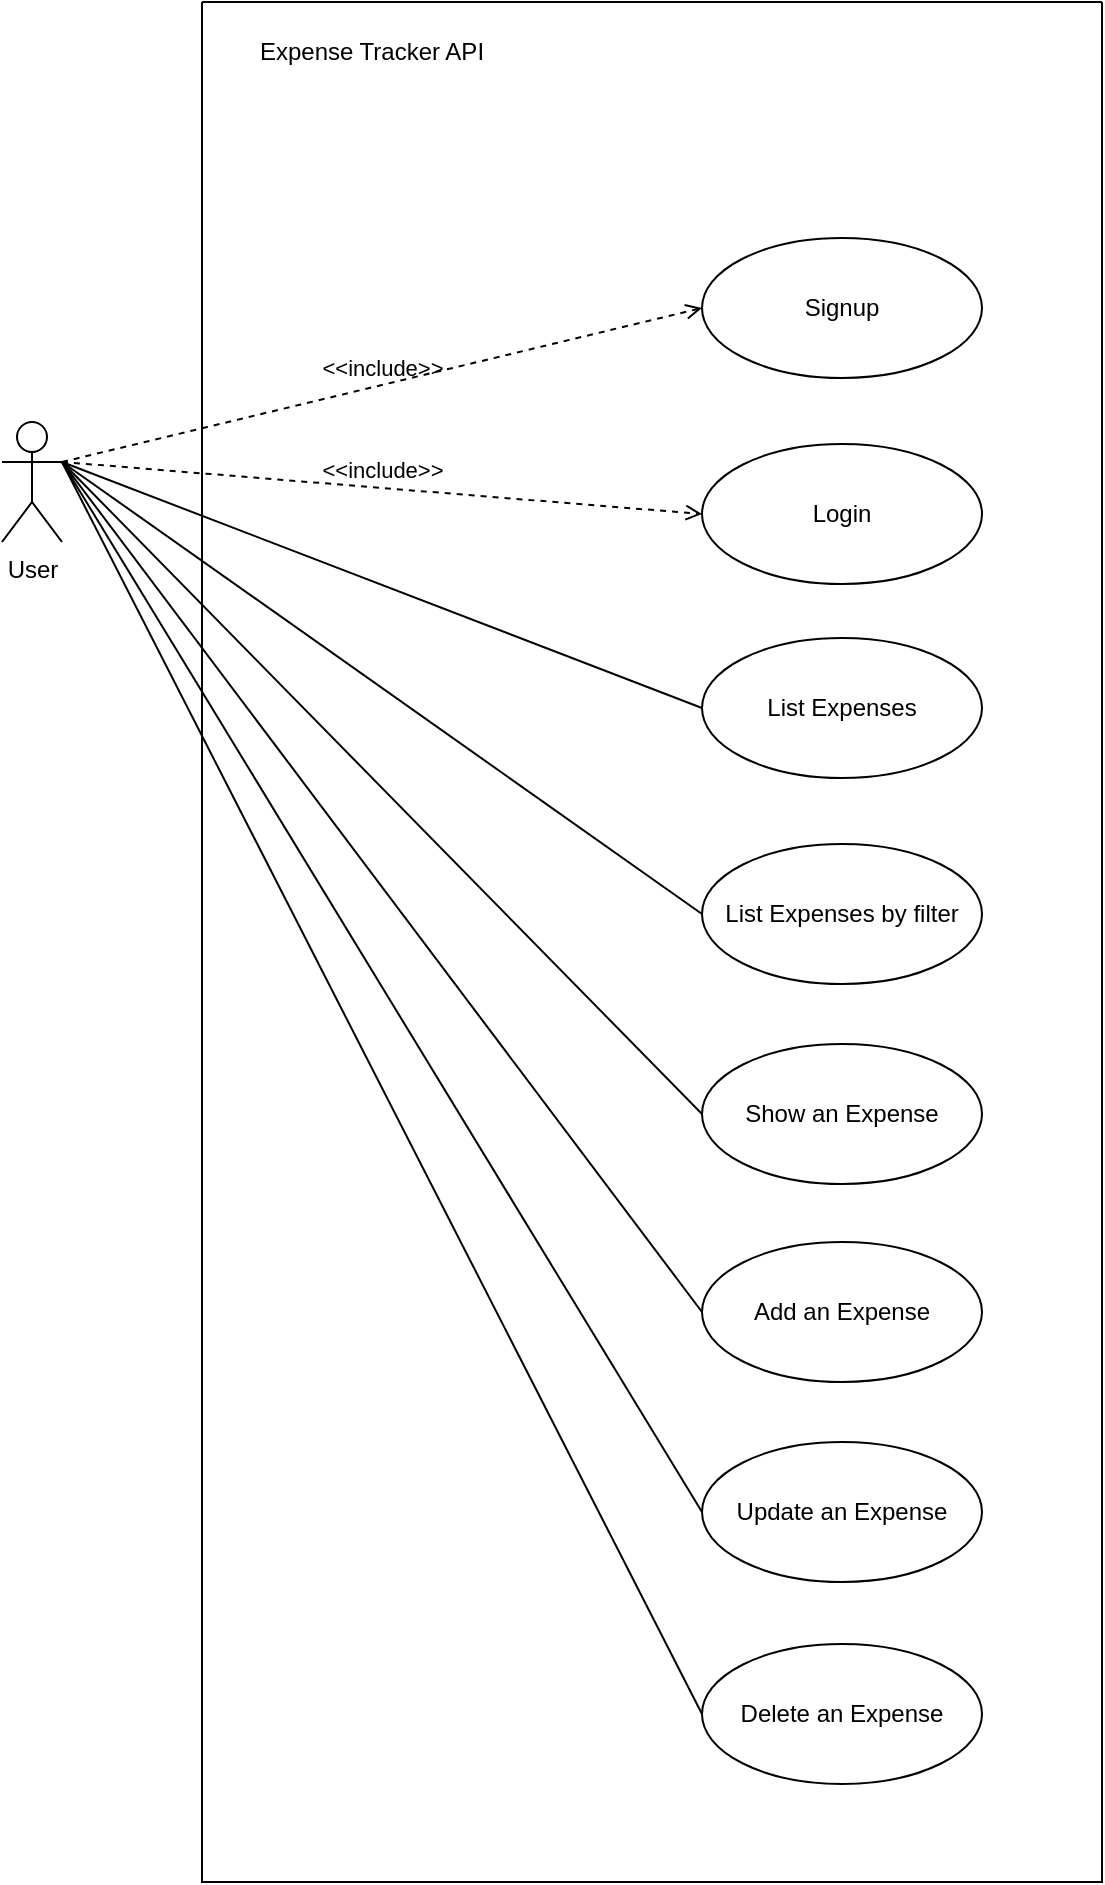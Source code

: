 <mxfile>
    <diagram name="Page-1" id="GBAONp4g8alL2ASO2OyH">
        <mxGraphModel dx="653" dy="645" grid="1" gridSize="10" guides="1" tooltips="1" connect="1" arrows="1" fold="1" page="1" pageScale="1" pageWidth="827" pageHeight="1169" math="0" shadow="0">
            <root>
                <mxCell id="0"/>
                <mxCell id="1" parent="0"/>
                <mxCell id="ESMXJ23Swdm2Nhl4uSE2-1" value="" style="swimlane;startSize=0;" parent="1" vertex="1">
                    <mxGeometry x="210" y="150" width="450" height="940" as="geometry"/>
                </mxCell>
                <mxCell id="ESMXJ23Swdm2Nhl4uSE2-2" value="Expense Tracker API" style="text;html=1;align=center;verticalAlign=middle;whiteSpace=wrap;rounded=0;" parent="ESMXJ23Swdm2Nhl4uSE2-1" vertex="1">
                    <mxGeometry x="20" y="10" width="130" height="30" as="geometry"/>
                </mxCell>
                <mxCell id="ESMXJ23Swdm2Nhl4uSE2-4" value="Signup" style="ellipse;whiteSpace=wrap;html=1;" parent="ESMXJ23Swdm2Nhl4uSE2-1" vertex="1">
                    <mxGeometry x="250" y="118" width="140" height="70" as="geometry"/>
                </mxCell>
                <mxCell id="ESMXJ23Swdm2Nhl4uSE2-5" value="Login" style="ellipse;whiteSpace=wrap;html=1;" parent="ESMXJ23Swdm2Nhl4uSE2-1" vertex="1">
                    <mxGeometry x="250" y="221" width="140" height="70" as="geometry"/>
                </mxCell>
                <mxCell id="ESMXJ23Swdm2Nhl4uSE2-12" value="Delete an Expense" style="ellipse;whiteSpace=wrap;html=1;" parent="ESMXJ23Swdm2Nhl4uSE2-1" vertex="1">
                    <mxGeometry x="250" y="821" width="140" height="70" as="geometry"/>
                </mxCell>
                <mxCell id="ESMXJ23Swdm2Nhl4uSE2-13" value="List Expenses" style="ellipse;whiteSpace=wrap;html=1;" parent="ESMXJ23Swdm2Nhl4uSE2-1" vertex="1">
                    <mxGeometry x="250" y="318" width="140" height="70" as="geometry"/>
                </mxCell>
                <mxCell id="ESMXJ23Swdm2Nhl4uSE2-14" value="Show an Expense" style="ellipse;whiteSpace=wrap;html=1;" parent="ESMXJ23Swdm2Nhl4uSE2-1" vertex="1">
                    <mxGeometry x="250" y="521" width="140" height="70" as="geometry"/>
                </mxCell>
                <mxCell id="ESMXJ23Swdm2Nhl4uSE2-10" value="Add an Expense" style="ellipse;whiteSpace=wrap;html=1;" parent="ESMXJ23Swdm2Nhl4uSE2-1" vertex="1">
                    <mxGeometry x="250" y="620" width="140" height="70" as="geometry"/>
                </mxCell>
                <mxCell id="ESMXJ23Swdm2Nhl4uSE2-11" value="Update an Expense" style="ellipse;whiteSpace=wrap;html=1;" parent="ESMXJ23Swdm2Nhl4uSE2-1" vertex="1">
                    <mxGeometry x="250" y="720" width="140" height="70" as="geometry"/>
                </mxCell>
                <mxCell id="ESMXJ23Swdm2Nhl4uSE2-20" value="List Expenses by filter" style="ellipse;whiteSpace=wrap;html=1;" parent="ESMXJ23Swdm2Nhl4uSE2-1" vertex="1">
                    <mxGeometry x="250" y="421" width="140" height="70" as="geometry"/>
                </mxCell>
                <mxCell id="ESMXJ23Swdm2Nhl4uSE2-3" value="User" style="shape=umlActor;verticalLabelPosition=bottom;verticalAlign=top;html=1;outlineConnect=0;" parent="1" vertex="1">
                    <mxGeometry x="110" y="360" width="30" height="60" as="geometry"/>
                </mxCell>
                <mxCell id="ESMXJ23Swdm2Nhl4uSE2-8" value="&amp;lt;&amp;lt;include&amp;gt;&amp;gt;" style="html=1;verticalAlign=bottom;labelBackgroundColor=none;endArrow=open;endFill=0;dashed=1;rounded=0;exitX=1;exitY=0.333;exitDx=0;exitDy=0;exitPerimeter=0;entryX=0;entryY=0.5;entryDx=0;entryDy=0;" parent="1" source="ESMXJ23Swdm2Nhl4uSE2-3" target="ESMXJ23Swdm2Nhl4uSE2-4" edge="1">
                    <mxGeometry width="160" relative="1" as="geometry">
                        <mxPoint x="240" y="340" as="sourcePoint"/>
                        <mxPoint x="400" y="340" as="targetPoint"/>
                    </mxGeometry>
                </mxCell>
                <mxCell id="ESMXJ23Swdm2Nhl4uSE2-9" value="&amp;lt;&amp;lt;include&amp;gt;&amp;gt;" style="html=1;verticalAlign=bottom;labelBackgroundColor=none;endArrow=open;endFill=0;dashed=1;rounded=0;exitX=1;exitY=0.333;exitDx=0;exitDy=0;exitPerimeter=0;entryX=0;entryY=0.5;entryDx=0;entryDy=0;" parent="1" source="ESMXJ23Swdm2Nhl4uSE2-3" target="ESMXJ23Swdm2Nhl4uSE2-5" edge="1">
                    <mxGeometry width="160" relative="1" as="geometry">
                        <mxPoint x="150" y="390" as="sourcePoint"/>
                        <mxPoint x="470" y="305" as="targetPoint"/>
                    </mxGeometry>
                </mxCell>
                <mxCell id="ESMXJ23Swdm2Nhl4uSE2-15" value="" style="endArrow=none;html=1;rounded=0;entryX=0;entryY=0.5;entryDx=0;entryDy=0;exitX=1;exitY=0.333;exitDx=0;exitDy=0;exitPerimeter=0;" parent="1" source="ESMXJ23Swdm2Nhl4uSE2-3" target="ESMXJ23Swdm2Nhl4uSE2-13" edge="1">
                    <mxGeometry width="50" height="50" relative="1" as="geometry">
                        <mxPoint x="370" y="610" as="sourcePoint"/>
                        <mxPoint x="420" y="560" as="targetPoint"/>
                    </mxGeometry>
                </mxCell>
                <mxCell id="ESMXJ23Swdm2Nhl4uSE2-16" value="" style="endArrow=none;html=1;rounded=0;entryX=0;entryY=0.5;entryDx=0;entryDy=0;exitX=1;exitY=0.333;exitDx=0;exitDy=0;exitPerimeter=0;" parent="1" source="ESMXJ23Swdm2Nhl4uSE2-3" target="ESMXJ23Swdm2Nhl4uSE2-14" edge="1">
                    <mxGeometry width="50" height="50" relative="1" as="geometry">
                        <mxPoint x="150" y="390" as="sourcePoint"/>
                        <mxPoint x="470" y="527" as="targetPoint"/>
                    </mxGeometry>
                </mxCell>
                <mxCell id="ESMXJ23Swdm2Nhl4uSE2-17" value="" style="endArrow=none;html=1;rounded=0;entryX=0;entryY=0.5;entryDx=0;entryDy=0;exitX=1;exitY=0.333;exitDx=0;exitDy=0;exitPerimeter=0;" parent="1" source="ESMXJ23Swdm2Nhl4uSE2-3" target="ESMXJ23Swdm2Nhl4uSE2-10" edge="1">
                    <mxGeometry width="50" height="50" relative="1" as="geometry">
                        <mxPoint x="150" y="390" as="sourcePoint"/>
                        <mxPoint x="470" y="627" as="targetPoint"/>
                    </mxGeometry>
                </mxCell>
                <mxCell id="ESMXJ23Swdm2Nhl4uSE2-18" value="" style="endArrow=none;html=1;rounded=0;entryX=0;entryY=0.5;entryDx=0;entryDy=0;exitX=1;exitY=0.333;exitDx=0;exitDy=0;exitPerimeter=0;" parent="1" source="ESMXJ23Swdm2Nhl4uSE2-3" target="ESMXJ23Swdm2Nhl4uSE2-11" edge="1">
                    <mxGeometry width="50" height="50" relative="1" as="geometry">
                        <mxPoint x="150" y="390" as="sourcePoint"/>
                        <mxPoint x="470" y="727" as="targetPoint"/>
                    </mxGeometry>
                </mxCell>
                <mxCell id="ESMXJ23Swdm2Nhl4uSE2-19" value="" style="endArrow=none;html=1;rounded=0;entryX=0;entryY=0.5;entryDx=0;entryDy=0;exitX=1;exitY=0.333;exitDx=0;exitDy=0;exitPerimeter=0;" parent="1" source="ESMXJ23Swdm2Nhl4uSE2-3" target="ESMXJ23Swdm2Nhl4uSE2-12" edge="1">
                    <mxGeometry width="50" height="50" relative="1" as="geometry">
                        <mxPoint x="150" y="390" as="sourcePoint"/>
                        <mxPoint x="470" y="827" as="targetPoint"/>
                    </mxGeometry>
                </mxCell>
                <mxCell id="ESMXJ23Swdm2Nhl4uSE2-21" value="" style="endArrow=none;html=1;rounded=0;entryX=0;entryY=0.5;entryDx=0;entryDy=0;exitX=1;exitY=0.333;exitDx=0;exitDy=0;exitPerimeter=0;" parent="1" source="ESMXJ23Swdm2Nhl4uSE2-3" target="ESMXJ23Swdm2Nhl4uSE2-20" edge="1">
                    <mxGeometry width="50" height="50" relative="1" as="geometry">
                        <mxPoint x="150" y="390" as="sourcePoint"/>
                        <mxPoint x="460" y="705" as="targetPoint"/>
                    </mxGeometry>
                </mxCell>
            </root>
        </mxGraphModel>
    </diagram>
</mxfile>